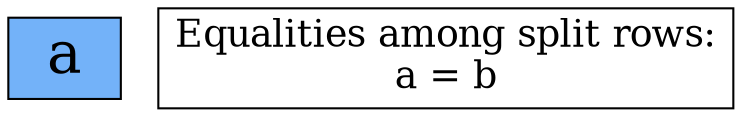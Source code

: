 digraph {
a[label="a",shape=box,style=filled,fontsize=28,fillcolor="#73B2F9"];
legend[label="Equalities among split rows:
a = b
",shape=box,fontsize=18];
}

